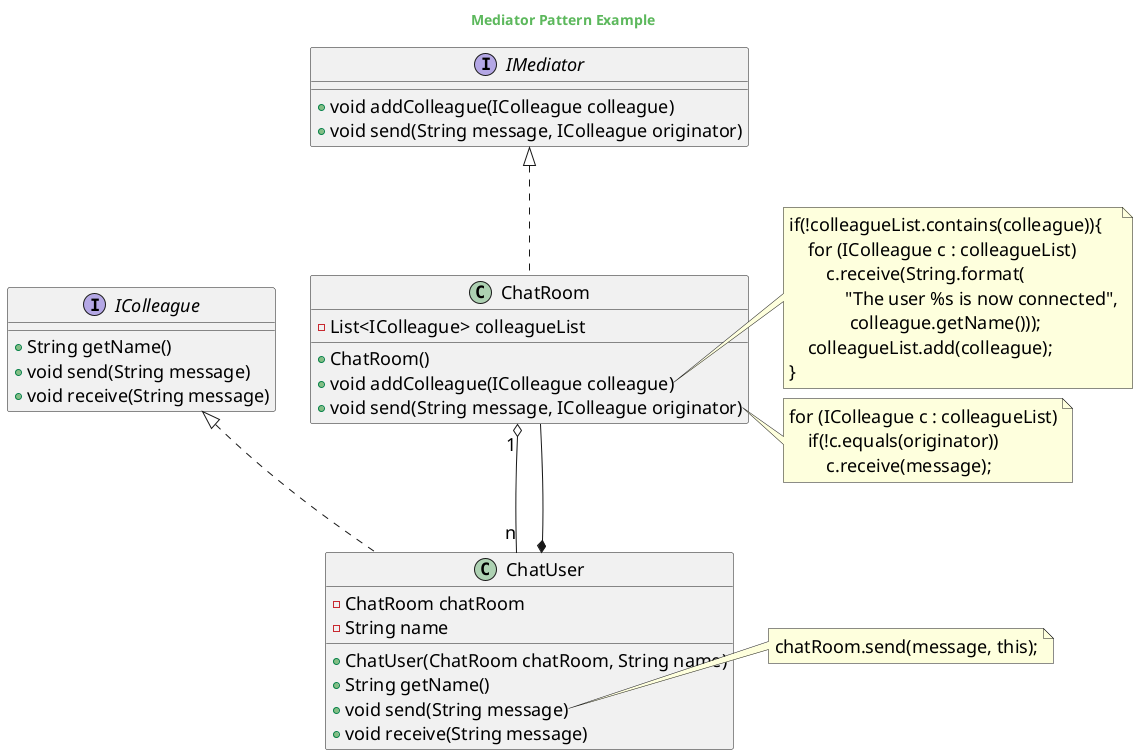 @startuml

skinparam backgroundcolor transparent
skinparam classFontSize 18
skinparam noteFontSize 18
skinparam arrowFontSize 18
skinparam classAttributeFontSize 18

skinparam titleFontColor #5cb85c

Title Mediator Pattern Example

interface IColleague {
    + String getName()
    + void send(String message)
    + void receive(String message)
}

interface IMediator {
    + void addColleague(IColleague colleague)
    + void send(String message, IColleague originator)
}

class ChatUser implements IColleague{
    - ChatRoom chatRoom
    - String name
    + ChatUser(ChatRoom chatRoom, String name)
    + String getName()
    + void send(String message)
    + void receive(String message)
}

class ChatRoom implements IMediator{
    - List<IColleague> colleagueList
    + ChatRoom()
    + void addColleague(IColleague colleague)
    + void send(String message, IColleague originator)
}

ChatUser *-- ChatRoom
ChatRoom "1" o-- "n" ChatUser

note right of ChatRoom::addColleague
    if(!colleagueList.contains(colleague)){
        for (IColleague c : colleagueList)
            c.receive(String.format(
                "The user %s is now connected",
                 colleague.getName()));
        colleagueList.add(colleague);
    }
end note

note right of ChatRoom::send
    for (IColleague c : colleagueList)
        if(!c.equals(originator))
            c.receive(message);
end note

note right of ChatUser::send
    chatRoom.send(message, this);
end note

@enduml